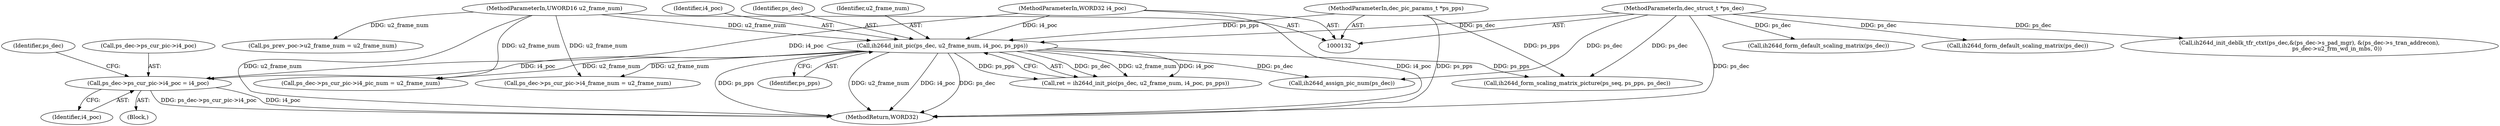 digraph "0_Android_e629194c62a9a129ce378e08cb1059a8a53f1795_2@pointer" {
"1001137" [label="(Call,ps_dec->ps_cur_pic->i4_poc = i4_poc)"];
"1000587" [label="(Call,ih264d_init_pic(ps_dec, u2_frame_num, i4_poc, ps_pps))"];
"1000133" [label="(MethodParameterIn,dec_struct_t *ps_dec)"];
"1000136" [label="(MethodParameterIn,UWORD16 u2_frame_num)"];
"1000134" [label="(MethodParameterIn,WORD32 i4_poc)"];
"1000137" [label="(MethodParameterIn,dec_pic_params_t *ps_pps)"];
"1000590" [label="(Identifier,i4_poc)"];
"1000249" [label="(Call,ps_prev_poc->u2_frame_num = u2_frame_num)"];
"1001894" [label="(Call,ih264d_form_scaling_matrix_picture(ps_seq, ps_pps, ps_dec))"];
"1001923" [label="(Call,ih264d_form_default_scaling_matrix(ps_dec))"];
"1001842" [label="(Call,ih264d_assign_pic_num(ps_dec))"];
"1000588" [label="(Identifier,ps_dec)"];
"1001137" [label="(Call,ps_dec->ps_cur_pic->i4_poc = i4_poc)"];
"1001143" [label="(Identifier,i4_poc)"];
"1002052" [label="(MethodReturn,WORD32)"];
"1000137" [label="(MethodParameterIn,dec_pic_params_t *ps_pps)"];
"1000589" [label="(Identifier,u2_frame_num)"];
"1001144" [label="(Call,ps_dec->ps_cur_pic->i4_frame_num = u2_frame_num)"];
"1001138" [label="(Call,ps_dec->ps_cur_pic->i4_poc)"];
"1001151" [label="(Call,ps_dec->ps_cur_pic->i4_pic_num = u2_frame_num)"];
"1000136" [label="(MethodParameterIn,UWORD16 u2_frame_num)"];
"1001147" [label="(Identifier,ps_dec)"];
"1001907" [label="(Call,ih264d_form_default_scaling_matrix(ps_dec))"];
"1002002" [label="(Call,ih264d_init_deblk_tfr_ctxt(ps_dec,&(ps_dec->s_pad_mgr), &(ps_dec->s_tran_addrecon),\n                               ps_dec->u2_frm_wd_in_mbs, 0))"];
"1000134" [label="(MethodParameterIn,WORD32 i4_poc)"];
"1000587" [label="(Call,ih264d_init_pic(ps_dec, u2_frame_num, i4_poc, ps_pps))"];
"1000138" [label="(Block,)"];
"1000585" [label="(Call,ret = ih264d_init_pic(ps_dec, u2_frame_num, i4_poc, ps_pps))"];
"1000591" [label="(Identifier,ps_pps)"];
"1000133" [label="(MethodParameterIn,dec_struct_t *ps_dec)"];
"1001137" -> "1000138"  [label="AST: "];
"1001137" -> "1001143"  [label="CFG: "];
"1001138" -> "1001137"  [label="AST: "];
"1001143" -> "1001137"  [label="AST: "];
"1001147" -> "1001137"  [label="CFG: "];
"1001137" -> "1002052"  [label="DDG: ps_dec->ps_cur_pic->i4_poc"];
"1001137" -> "1002052"  [label="DDG: i4_poc"];
"1000587" -> "1001137"  [label="DDG: i4_poc"];
"1000134" -> "1001137"  [label="DDG: i4_poc"];
"1000587" -> "1000585"  [label="AST: "];
"1000587" -> "1000591"  [label="CFG: "];
"1000588" -> "1000587"  [label="AST: "];
"1000589" -> "1000587"  [label="AST: "];
"1000590" -> "1000587"  [label="AST: "];
"1000591" -> "1000587"  [label="AST: "];
"1000585" -> "1000587"  [label="CFG: "];
"1000587" -> "1002052"  [label="DDG: u2_frame_num"];
"1000587" -> "1002052"  [label="DDG: i4_poc"];
"1000587" -> "1002052"  [label="DDG: ps_dec"];
"1000587" -> "1002052"  [label="DDG: ps_pps"];
"1000587" -> "1000585"  [label="DDG: ps_dec"];
"1000587" -> "1000585"  [label="DDG: u2_frame_num"];
"1000587" -> "1000585"  [label="DDG: i4_poc"];
"1000587" -> "1000585"  [label="DDG: ps_pps"];
"1000133" -> "1000587"  [label="DDG: ps_dec"];
"1000136" -> "1000587"  [label="DDG: u2_frame_num"];
"1000134" -> "1000587"  [label="DDG: i4_poc"];
"1000137" -> "1000587"  [label="DDG: ps_pps"];
"1000587" -> "1001144"  [label="DDG: u2_frame_num"];
"1000587" -> "1001151"  [label="DDG: u2_frame_num"];
"1000587" -> "1001842"  [label="DDG: ps_dec"];
"1000587" -> "1001894"  [label="DDG: ps_pps"];
"1000133" -> "1000132"  [label="AST: "];
"1000133" -> "1002052"  [label="DDG: ps_dec"];
"1000133" -> "1001842"  [label="DDG: ps_dec"];
"1000133" -> "1001894"  [label="DDG: ps_dec"];
"1000133" -> "1001907"  [label="DDG: ps_dec"];
"1000133" -> "1001923"  [label="DDG: ps_dec"];
"1000133" -> "1002002"  [label="DDG: ps_dec"];
"1000136" -> "1000132"  [label="AST: "];
"1000136" -> "1002052"  [label="DDG: u2_frame_num"];
"1000136" -> "1000249"  [label="DDG: u2_frame_num"];
"1000136" -> "1001144"  [label="DDG: u2_frame_num"];
"1000136" -> "1001151"  [label="DDG: u2_frame_num"];
"1000134" -> "1000132"  [label="AST: "];
"1000134" -> "1002052"  [label="DDG: i4_poc"];
"1000137" -> "1000132"  [label="AST: "];
"1000137" -> "1002052"  [label="DDG: ps_pps"];
"1000137" -> "1001894"  [label="DDG: ps_pps"];
}
